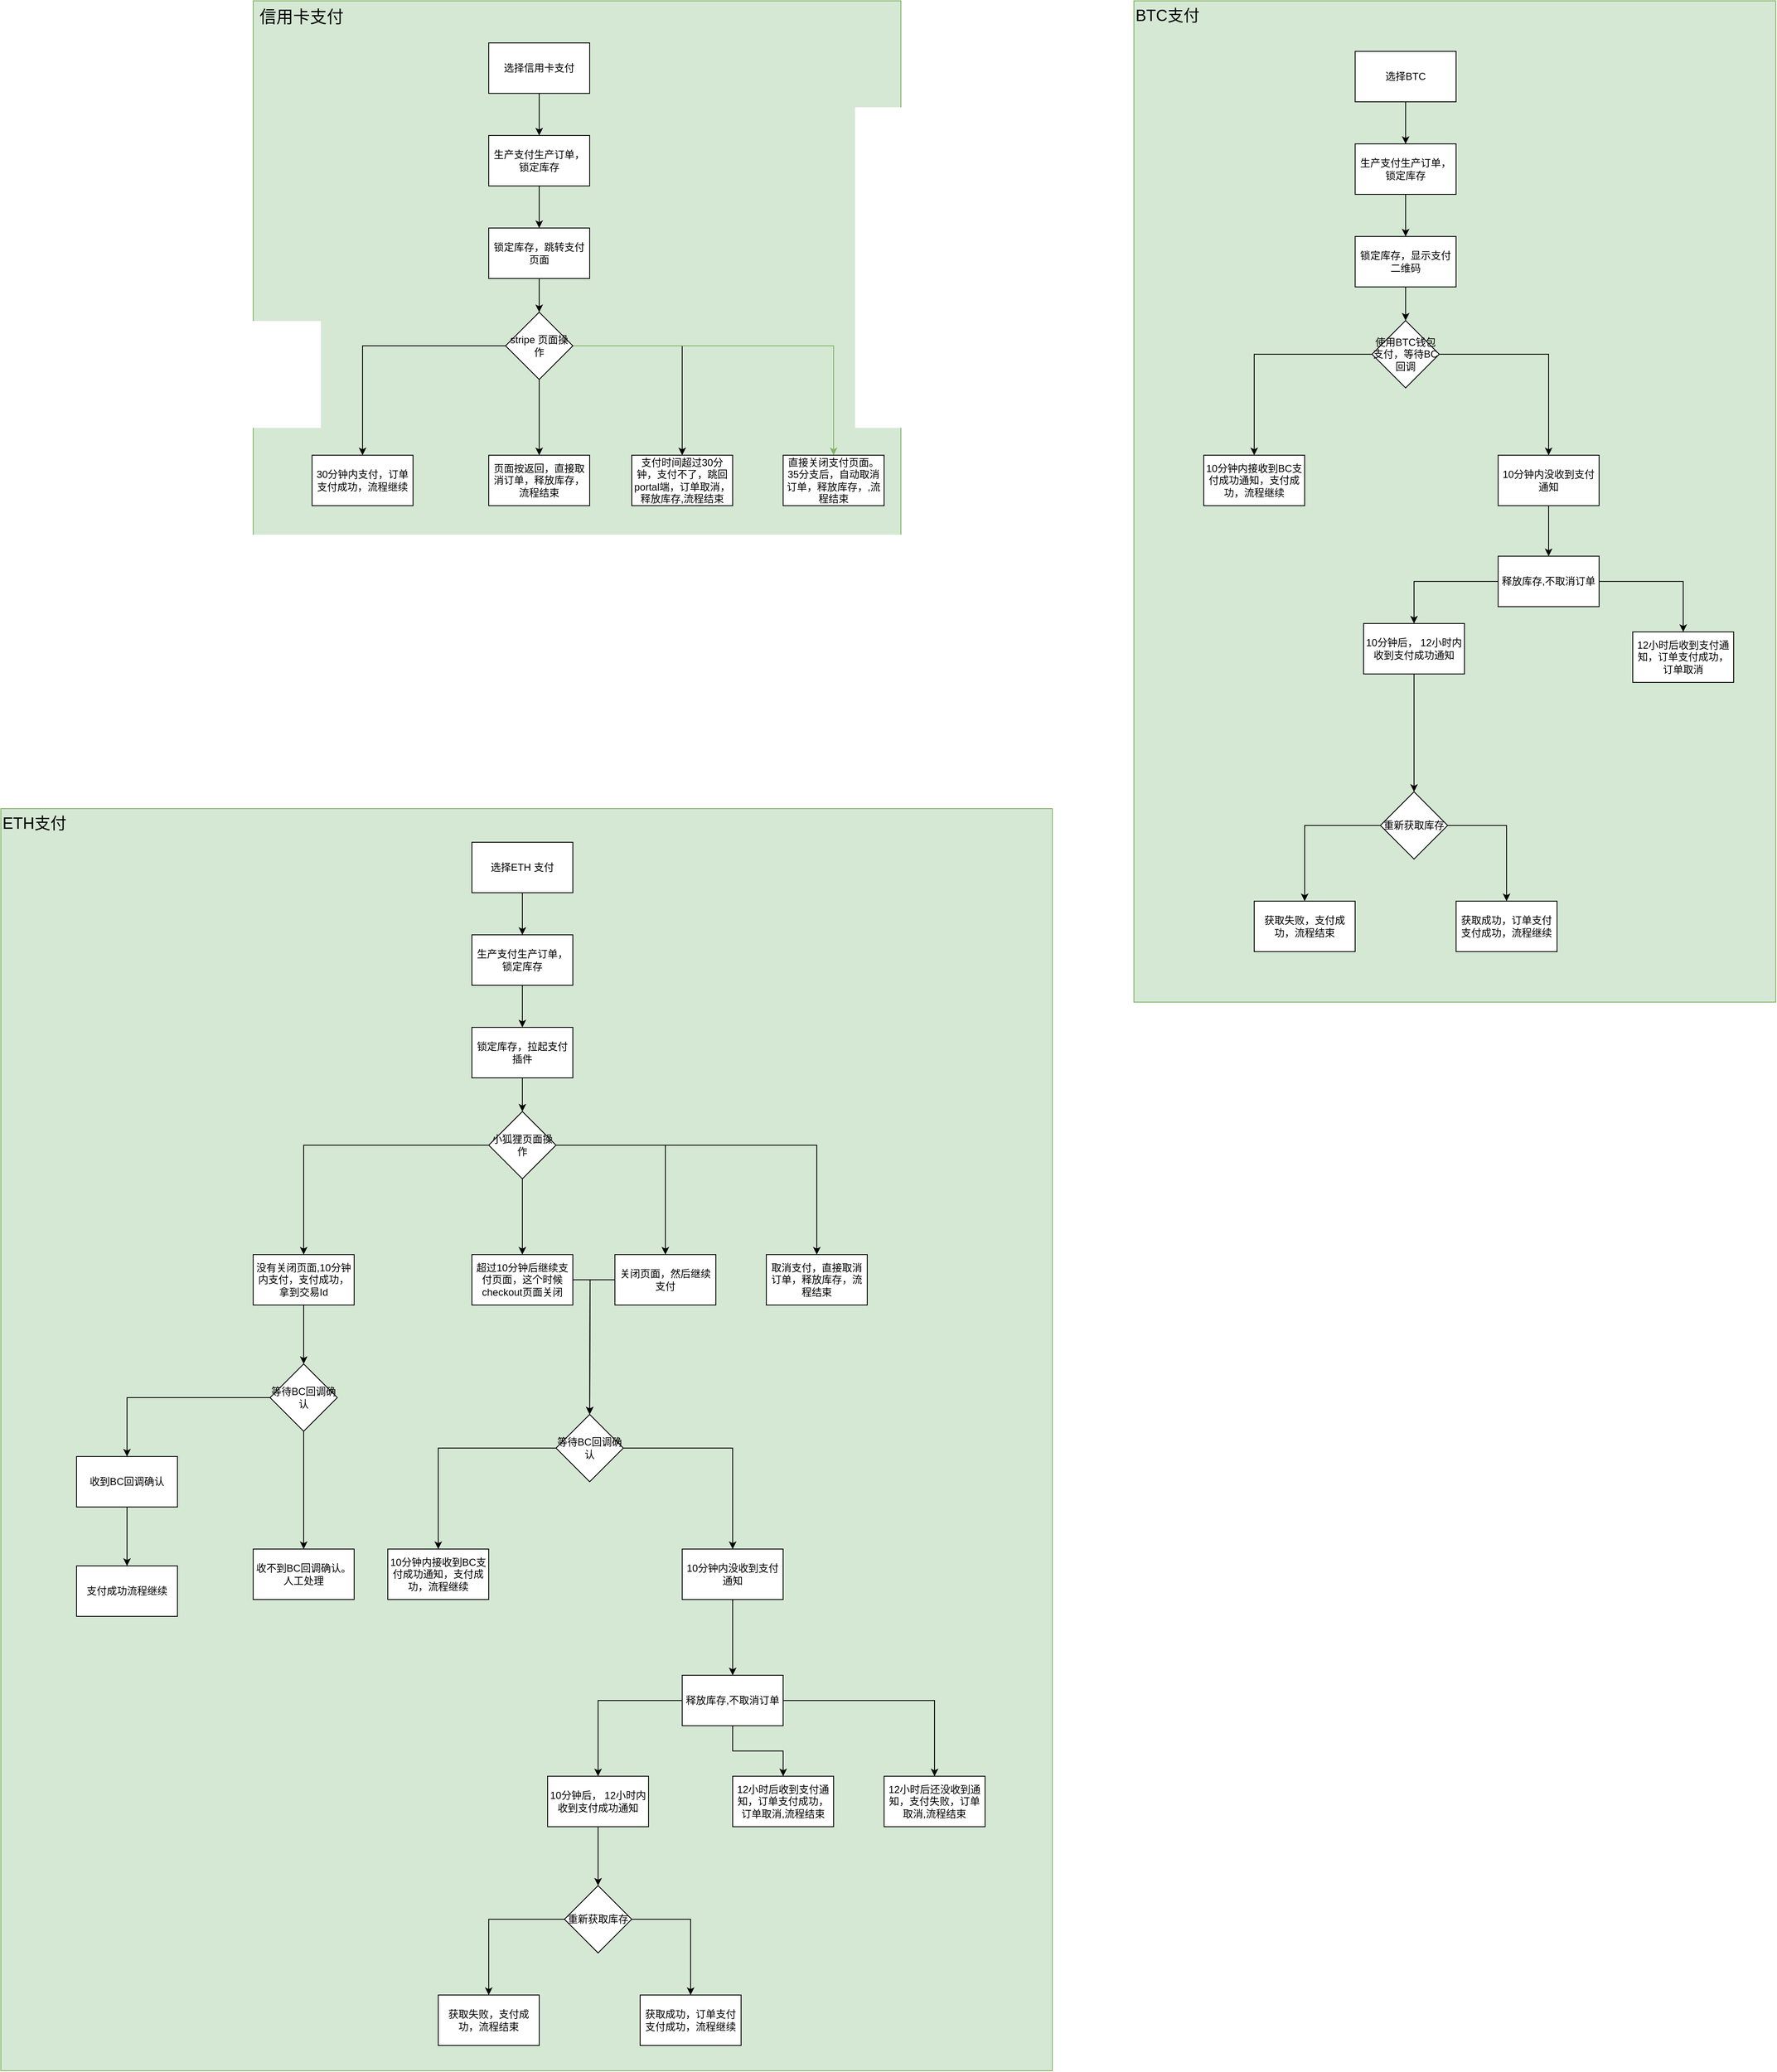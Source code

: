 <mxfile version="21.5.0" type="github">
  <diagram name="第 1 页" id="4hqYP0B252HtBNRxJk2e">
    <mxGraphModel dx="2876" dy="1083" grid="1" gridSize="10" guides="1" tooltips="1" connect="1" arrows="1" fold="1" page="1" pageScale="1" pageWidth="827" pageHeight="1169" math="0" shadow="0">
      <root>
        <mxCell id="0" />
        <mxCell id="1" parent="0" />
        <mxCell id="RGyL6IArfp-9qFB2Pa75-198" value="&lt;font style=&quot;font-size: 19px;&quot;&gt;ETH支付&lt;/font&gt;" style="rounded=0;whiteSpace=wrap;html=1;fillColor=#d5e8d4;strokeColor=#82b366;verticalAlign=top;align=left;" vertex="1" parent="1">
          <mxGeometry x="-520" y="1120" width="1250" height="1500" as="geometry" />
        </mxCell>
        <mxCell id="RGyL6IArfp-9qFB2Pa75-197" value="&lt;font style=&quot;font-size: 19px;&quot;&gt;BTC支付&lt;/font&gt;" style="rounded=0;whiteSpace=wrap;html=1;fillColor=#d5e8d4;strokeColor=#82b366;verticalAlign=top;align=left;" vertex="1" parent="1">
          <mxGeometry x="827" y="160" width="763" height="1190" as="geometry" />
        </mxCell>
        <mxCell id="RGyL6IArfp-9qFB2Pa75-195" value="&lt;font style=&quot;font-size: 20px;&quot;&gt;&amp;nbsp;信用卡支付&lt;/font&gt;" style="rounded=0;whiteSpace=wrap;html=1;fillColor=#d5e8d4;strokeColor=#82b366;verticalAlign=top;align=left;" vertex="1" parent="1">
          <mxGeometry x="-220" y="160" width="770" height="640" as="geometry" />
        </mxCell>
        <mxCell id="RGyL6IArfp-9qFB2Pa75-6" style="edgeStyle=orthogonalEdgeStyle;rounded=0;orthogonalLoop=1;jettySize=auto;html=1;entryX=0.5;entryY=0;entryDx=0;entryDy=0;" edge="1" parent="1" source="RGyL6IArfp-9qFB2Pa75-2" target="RGyL6IArfp-9qFB2Pa75-5">
          <mxGeometry relative="1" as="geometry" />
        </mxCell>
        <mxCell id="RGyL6IArfp-9qFB2Pa75-2" value="生产支付生产订单，锁定库存" style="rounded=0;whiteSpace=wrap;html=1;" vertex="1" parent="1">
          <mxGeometry x="60" y="320" width="120" height="60" as="geometry" />
        </mxCell>
        <mxCell id="RGyL6IArfp-9qFB2Pa75-4" style="edgeStyle=orthogonalEdgeStyle;rounded=0;orthogonalLoop=1;jettySize=auto;html=1;" edge="1" parent="1" source="RGyL6IArfp-9qFB2Pa75-3" target="RGyL6IArfp-9qFB2Pa75-2">
          <mxGeometry relative="1" as="geometry" />
        </mxCell>
        <mxCell id="RGyL6IArfp-9qFB2Pa75-3" value="选择信用卡支付" style="rounded=0;whiteSpace=wrap;html=1;" vertex="1" parent="1">
          <mxGeometry x="60" y="210" width="120" height="60" as="geometry" />
        </mxCell>
        <mxCell id="RGyL6IArfp-9qFB2Pa75-8" style="edgeStyle=orthogonalEdgeStyle;rounded=0;orthogonalLoop=1;jettySize=auto;html=1;entryX=0.5;entryY=0;entryDx=0;entryDy=0;" edge="1" parent="1" source="RGyL6IArfp-9qFB2Pa75-5" target="RGyL6IArfp-9qFB2Pa75-7">
          <mxGeometry relative="1" as="geometry" />
        </mxCell>
        <mxCell id="RGyL6IArfp-9qFB2Pa75-5" value="锁定库存，跳转支付页面" style="rounded=0;whiteSpace=wrap;html=1;" vertex="1" parent="1">
          <mxGeometry x="60" y="430" width="120" height="60" as="geometry" />
        </mxCell>
        <mxCell id="RGyL6IArfp-9qFB2Pa75-10" value="" style="edgeStyle=orthogonalEdgeStyle;rounded=0;orthogonalLoop=1;jettySize=auto;html=1;" edge="1" parent="1" source="RGyL6IArfp-9qFB2Pa75-7" target="RGyL6IArfp-9qFB2Pa75-9">
          <mxGeometry relative="1" as="geometry" />
        </mxCell>
        <mxCell id="RGyL6IArfp-9qFB2Pa75-12" value="" style="edgeStyle=orthogonalEdgeStyle;rounded=0;orthogonalLoop=1;jettySize=auto;html=1;" edge="1" parent="1" source="RGyL6IArfp-9qFB2Pa75-7" target="RGyL6IArfp-9qFB2Pa75-11">
          <mxGeometry relative="1" as="geometry" />
        </mxCell>
        <mxCell id="RGyL6IArfp-9qFB2Pa75-14" value="" style="edgeStyle=orthogonalEdgeStyle;rounded=0;orthogonalLoop=1;jettySize=auto;html=1;" edge="1" parent="1" source="RGyL6IArfp-9qFB2Pa75-7" target="RGyL6IArfp-9qFB2Pa75-13">
          <mxGeometry relative="1" as="geometry" />
        </mxCell>
        <mxCell id="RGyL6IArfp-9qFB2Pa75-16" value="" style="edgeStyle=orthogonalEdgeStyle;rounded=0;orthogonalLoop=1;jettySize=auto;html=1;fillColor=#d5e8d4;strokeColor=#82b366;" edge="1" parent="1" source="RGyL6IArfp-9qFB2Pa75-7" target="RGyL6IArfp-9qFB2Pa75-15">
          <mxGeometry relative="1" as="geometry" />
        </mxCell>
        <mxCell id="RGyL6IArfp-9qFB2Pa75-7" value="stripe 页面操作" style="rhombus;whiteSpace=wrap;html=1;" vertex="1" parent="1">
          <mxGeometry x="80" y="530" width="80" height="80" as="geometry" />
        </mxCell>
        <mxCell id="RGyL6IArfp-9qFB2Pa75-9" value="30分钟内支付，订单支付成功，流程继续" style="whiteSpace=wrap;html=1;" vertex="1" parent="1">
          <mxGeometry x="-150" y="700" width="120" height="60" as="geometry" />
        </mxCell>
        <mxCell id="RGyL6IArfp-9qFB2Pa75-11" value="页面按返回，直接取消订单，释放库存，流程结束" style="whiteSpace=wrap;html=1;" vertex="1" parent="1">
          <mxGeometry x="60" y="700" width="120" height="60" as="geometry" />
        </mxCell>
        <mxCell id="RGyL6IArfp-9qFB2Pa75-13" value="支付时间超过30分钟，支付不了，跳回portal端，订单取消，释放库存,流程结束" style="whiteSpace=wrap;html=1;" vertex="1" parent="1">
          <mxGeometry x="230" y="700" width="120" height="60" as="geometry" />
        </mxCell>
        <mxCell id="RGyL6IArfp-9qFB2Pa75-15" value="直接关闭支付页面。35分支后，自动取消订单，释放库存，,流程结束" style="whiteSpace=wrap;html=1;" vertex="1" parent="1">
          <mxGeometry x="410" y="700" width="120" height="60" as="geometry" />
        </mxCell>
        <mxCell id="RGyL6IArfp-9qFB2Pa75-29" style="edgeStyle=orthogonalEdgeStyle;rounded=0;orthogonalLoop=1;jettySize=auto;html=1;entryX=0.5;entryY=0;entryDx=0;entryDy=0;" edge="1" parent="1" source="RGyL6IArfp-9qFB2Pa75-30" target="RGyL6IArfp-9qFB2Pa75-34">
          <mxGeometry relative="1" as="geometry" />
        </mxCell>
        <mxCell id="RGyL6IArfp-9qFB2Pa75-30" value="生产支付生产订单，锁定库存" style="rounded=0;whiteSpace=wrap;html=1;" vertex="1" parent="1">
          <mxGeometry x="40" y="1270" width="120" height="60" as="geometry" />
        </mxCell>
        <mxCell id="RGyL6IArfp-9qFB2Pa75-31" style="edgeStyle=orthogonalEdgeStyle;rounded=0;orthogonalLoop=1;jettySize=auto;html=1;" edge="1" parent="1" source="RGyL6IArfp-9qFB2Pa75-32" target="RGyL6IArfp-9qFB2Pa75-30">
          <mxGeometry relative="1" as="geometry" />
        </mxCell>
        <mxCell id="RGyL6IArfp-9qFB2Pa75-32" value="选择ETH 支付" style="rounded=0;whiteSpace=wrap;html=1;" vertex="1" parent="1">
          <mxGeometry x="40" y="1160" width="120" height="60" as="geometry" />
        </mxCell>
        <mxCell id="RGyL6IArfp-9qFB2Pa75-33" style="edgeStyle=orthogonalEdgeStyle;rounded=0;orthogonalLoop=1;jettySize=auto;html=1;entryX=0.5;entryY=0;entryDx=0;entryDy=0;" edge="1" parent="1" source="RGyL6IArfp-9qFB2Pa75-34" target="RGyL6IArfp-9qFB2Pa75-39">
          <mxGeometry relative="1" as="geometry" />
        </mxCell>
        <mxCell id="RGyL6IArfp-9qFB2Pa75-34" value="锁定库存，拉起支付插件" style="rounded=0;whiteSpace=wrap;html=1;" vertex="1" parent="1">
          <mxGeometry x="40" y="1380" width="120" height="60" as="geometry" />
        </mxCell>
        <mxCell id="RGyL6IArfp-9qFB2Pa75-35" value="" style="edgeStyle=orthogonalEdgeStyle;rounded=0;orthogonalLoop=1;jettySize=auto;html=1;" edge="1" parent="1" source="RGyL6IArfp-9qFB2Pa75-39" target="RGyL6IArfp-9qFB2Pa75-40">
          <mxGeometry relative="1" as="geometry" />
        </mxCell>
        <mxCell id="RGyL6IArfp-9qFB2Pa75-36" value="" style="edgeStyle=orthogonalEdgeStyle;rounded=0;orthogonalLoop=1;jettySize=auto;html=1;" edge="1" parent="1" source="RGyL6IArfp-9qFB2Pa75-39" target="RGyL6IArfp-9qFB2Pa75-41">
          <mxGeometry relative="1" as="geometry" />
        </mxCell>
        <mxCell id="RGyL6IArfp-9qFB2Pa75-37" value="" style="edgeStyle=orthogonalEdgeStyle;rounded=0;orthogonalLoop=1;jettySize=auto;html=1;" edge="1" parent="1" source="RGyL6IArfp-9qFB2Pa75-39" target="RGyL6IArfp-9qFB2Pa75-42">
          <mxGeometry relative="1" as="geometry" />
        </mxCell>
        <mxCell id="RGyL6IArfp-9qFB2Pa75-38" value="" style="edgeStyle=orthogonalEdgeStyle;rounded=0;orthogonalLoop=1;jettySize=auto;html=1;" edge="1" parent="1" source="RGyL6IArfp-9qFB2Pa75-39" target="RGyL6IArfp-9qFB2Pa75-43">
          <mxGeometry relative="1" as="geometry" />
        </mxCell>
        <mxCell id="RGyL6IArfp-9qFB2Pa75-39" value="小狐狸页面操作" style="rhombus;whiteSpace=wrap;html=1;" vertex="1" parent="1">
          <mxGeometry x="60" y="1480" width="80" height="80" as="geometry" />
        </mxCell>
        <mxCell id="RGyL6IArfp-9qFB2Pa75-201" style="edgeStyle=orthogonalEdgeStyle;rounded=0;orthogonalLoop=1;jettySize=auto;html=1;" edge="1" parent="1" source="RGyL6IArfp-9qFB2Pa75-40" target="RGyL6IArfp-9qFB2Pa75-200">
          <mxGeometry relative="1" as="geometry" />
        </mxCell>
        <mxCell id="RGyL6IArfp-9qFB2Pa75-40" value="没有关闭页面,10分钟内支付，支付成功，拿到交易Id" style="whiteSpace=wrap;html=1;" vertex="1" parent="1">
          <mxGeometry x="-220" y="1650" width="120" height="60" as="geometry" />
        </mxCell>
        <mxCell id="RGyL6IArfp-9qFB2Pa75-100" value="" style="edgeStyle=orthogonalEdgeStyle;rounded=0;orthogonalLoop=1;jettySize=auto;html=1;" edge="1" parent="1" source="RGyL6IArfp-9qFB2Pa75-41">
          <mxGeometry relative="1" as="geometry">
            <mxPoint x="180" y="1840" as="targetPoint" />
          </mxGeometry>
        </mxCell>
        <mxCell id="RGyL6IArfp-9qFB2Pa75-41" value="超过10分钟后继续支付页面，这个时候checkout页面关闭" style="whiteSpace=wrap;html=1;" vertex="1" parent="1">
          <mxGeometry x="40" y="1650" width="120" height="60" as="geometry" />
        </mxCell>
        <mxCell id="RGyL6IArfp-9qFB2Pa75-102" style="edgeStyle=orthogonalEdgeStyle;rounded=0;orthogonalLoop=1;jettySize=auto;html=1;" edge="1" parent="1" source="RGyL6IArfp-9qFB2Pa75-42">
          <mxGeometry relative="1" as="geometry">
            <mxPoint x="180" y="1840" as="targetPoint" />
          </mxGeometry>
        </mxCell>
        <mxCell id="RGyL6IArfp-9qFB2Pa75-42" value="关闭页面，然后继续支付" style="whiteSpace=wrap;html=1;" vertex="1" parent="1">
          <mxGeometry x="210" y="1650" width="120" height="60" as="geometry" />
        </mxCell>
        <mxCell id="RGyL6IArfp-9qFB2Pa75-43" value="取消支付，直接取消订单，释放库存，流程结束" style="whiteSpace=wrap;html=1;" vertex="1" parent="1">
          <mxGeometry x="390" y="1650" width="120" height="60" as="geometry" />
        </mxCell>
        <mxCell id="RGyL6IArfp-9qFB2Pa75-112" value="" style="edgeStyle=orthogonalEdgeStyle;rounded=0;orthogonalLoop=1;jettySize=auto;html=1;" edge="1" parent="1" source="RGyL6IArfp-9qFB2Pa75-44" target="RGyL6IArfp-9qFB2Pa75-111">
          <mxGeometry relative="1" as="geometry" />
        </mxCell>
        <mxCell id="RGyL6IArfp-9qFB2Pa75-44" value="收到BC回调确认" style="whiteSpace=wrap;html=1;" vertex="1" parent="1">
          <mxGeometry x="-430" y="1890" width="120" height="60" as="geometry" />
        </mxCell>
        <mxCell id="RGyL6IArfp-9qFB2Pa75-60" style="edgeStyle=orthogonalEdgeStyle;rounded=0;orthogonalLoop=1;jettySize=auto;html=1;entryX=0.5;entryY=0;entryDx=0;entryDy=0;" edge="1" parent="1" source="RGyL6IArfp-9qFB2Pa75-61" target="RGyL6IArfp-9qFB2Pa75-65">
          <mxGeometry relative="1" as="geometry" />
        </mxCell>
        <mxCell id="RGyL6IArfp-9qFB2Pa75-61" value="生产支付生产订单，锁定库存" style="rounded=0;whiteSpace=wrap;html=1;" vertex="1" parent="1">
          <mxGeometry x="1090" y="330" width="120" height="60" as="geometry" />
        </mxCell>
        <mxCell id="RGyL6IArfp-9qFB2Pa75-62" style="edgeStyle=orthogonalEdgeStyle;rounded=0;orthogonalLoop=1;jettySize=auto;html=1;" edge="1" parent="1" source="RGyL6IArfp-9qFB2Pa75-63" target="RGyL6IArfp-9qFB2Pa75-61">
          <mxGeometry relative="1" as="geometry" />
        </mxCell>
        <mxCell id="RGyL6IArfp-9qFB2Pa75-63" value="选择BTC" style="rounded=0;whiteSpace=wrap;html=1;" vertex="1" parent="1">
          <mxGeometry x="1090" y="220" width="120" height="60" as="geometry" />
        </mxCell>
        <mxCell id="RGyL6IArfp-9qFB2Pa75-64" style="edgeStyle=orthogonalEdgeStyle;rounded=0;orthogonalLoop=1;jettySize=auto;html=1;entryX=0.5;entryY=0;entryDx=0;entryDy=0;" edge="1" parent="1" source="RGyL6IArfp-9qFB2Pa75-65" target="RGyL6IArfp-9qFB2Pa75-70">
          <mxGeometry relative="1" as="geometry" />
        </mxCell>
        <mxCell id="RGyL6IArfp-9qFB2Pa75-65" value="锁定库存，显示支付二维码" style="rounded=0;whiteSpace=wrap;html=1;" vertex="1" parent="1">
          <mxGeometry x="1090" y="440" width="120" height="60" as="geometry" />
        </mxCell>
        <mxCell id="RGyL6IArfp-9qFB2Pa75-80" value="" style="edgeStyle=orthogonalEdgeStyle;rounded=0;orthogonalLoop=1;jettySize=auto;html=1;" edge="1" parent="1" source="RGyL6IArfp-9qFB2Pa75-70" target="RGyL6IArfp-9qFB2Pa75-79">
          <mxGeometry relative="1" as="geometry" />
        </mxCell>
        <mxCell id="RGyL6IArfp-9qFB2Pa75-82" value="" style="edgeStyle=orthogonalEdgeStyle;rounded=0;orthogonalLoop=1;jettySize=auto;html=1;" edge="1" parent="1" source="RGyL6IArfp-9qFB2Pa75-70" target="RGyL6IArfp-9qFB2Pa75-81">
          <mxGeometry relative="1" as="geometry" />
        </mxCell>
        <mxCell id="RGyL6IArfp-9qFB2Pa75-70" value="使用BTC钱包支付，等待BC回调" style="rhombus;whiteSpace=wrap;html=1;" vertex="1" parent="1">
          <mxGeometry x="1110" y="540" width="80" height="80" as="geometry" />
        </mxCell>
        <mxCell id="RGyL6IArfp-9qFB2Pa75-79" value="10分钟内接收到BC支付成功通知，支付成功，流程继续" style="whiteSpace=wrap;html=1;" vertex="1" parent="1">
          <mxGeometry x="910" y="700" width="120" height="60" as="geometry" />
        </mxCell>
        <mxCell id="RGyL6IArfp-9qFB2Pa75-84" value="" style="edgeStyle=orthogonalEdgeStyle;rounded=0;orthogonalLoop=1;jettySize=auto;html=1;" edge="1" parent="1" source="RGyL6IArfp-9qFB2Pa75-81" target="RGyL6IArfp-9qFB2Pa75-83">
          <mxGeometry relative="1" as="geometry" />
        </mxCell>
        <mxCell id="RGyL6IArfp-9qFB2Pa75-81" value="10分钟内没收到支付通知" style="whiteSpace=wrap;html=1;" vertex="1" parent="1">
          <mxGeometry x="1260" y="700" width="120" height="60" as="geometry" />
        </mxCell>
        <mxCell id="RGyL6IArfp-9qFB2Pa75-86" value="" style="edgeStyle=orthogonalEdgeStyle;rounded=0;orthogonalLoop=1;jettySize=auto;html=1;" edge="1" parent="1" source="RGyL6IArfp-9qFB2Pa75-83" target="RGyL6IArfp-9qFB2Pa75-85">
          <mxGeometry relative="1" as="geometry" />
        </mxCell>
        <mxCell id="RGyL6IArfp-9qFB2Pa75-88" value="" style="edgeStyle=orthogonalEdgeStyle;rounded=0;orthogonalLoop=1;jettySize=auto;html=1;" edge="1" parent="1" source="RGyL6IArfp-9qFB2Pa75-83" target="RGyL6IArfp-9qFB2Pa75-87">
          <mxGeometry relative="1" as="geometry" />
        </mxCell>
        <mxCell id="RGyL6IArfp-9qFB2Pa75-83" value="释放库存,不取消订单" style="whiteSpace=wrap;html=1;" vertex="1" parent="1">
          <mxGeometry x="1260" y="820" width="120" height="60" as="geometry" />
        </mxCell>
        <mxCell id="RGyL6IArfp-9qFB2Pa75-92" value="" style="edgeStyle=orthogonalEdgeStyle;rounded=0;orthogonalLoop=1;jettySize=auto;html=1;" edge="1" parent="1" source="RGyL6IArfp-9qFB2Pa75-85" target="RGyL6IArfp-9qFB2Pa75-91">
          <mxGeometry relative="1" as="geometry" />
        </mxCell>
        <mxCell id="RGyL6IArfp-9qFB2Pa75-85" value="10分钟后， 12小时内收到支付成功通知" style="whiteSpace=wrap;html=1;" vertex="1" parent="1">
          <mxGeometry x="1100" y="900" width="120" height="60" as="geometry" />
        </mxCell>
        <mxCell id="RGyL6IArfp-9qFB2Pa75-87" value="12小时后收到支付通知，订单支付成功，订单取消" style="whiteSpace=wrap;html=1;" vertex="1" parent="1">
          <mxGeometry x="1420" y="910" width="120" height="60" as="geometry" />
        </mxCell>
        <mxCell id="RGyL6IArfp-9qFB2Pa75-94" value="" style="edgeStyle=orthogonalEdgeStyle;rounded=0;orthogonalLoop=1;jettySize=auto;html=1;" edge="1" parent="1" source="RGyL6IArfp-9qFB2Pa75-91" target="RGyL6IArfp-9qFB2Pa75-93">
          <mxGeometry relative="1" as="geometry" />
        </mxCell>
        <mxCell id="RGyL6IArfp-9qFB2Pa75-98" value="" style="edgeStyle=orthogonalEdgeStyle;rounded=0;orthogonalLoop=1;jettySize=auto;html=1;" edge="1" parent="1" source="RGyL6IArfp-9qFB2Pa75-91" target="RGyL6IArfp-9qFB2Pa75-97">
          <mxGeometry relative="1" as="geometry" />
        </mxCell>
        <mxCell id="RGyL6IArfp-9qFB2Pa75-91" value="重新获取库存" style="rhombus;whiteSpace=wrap;html=1;" vertex="1" parent="1">
          <mxGeometry x="1120" y="1100" width="80" height="80" as="geometry" />
        </mxCell>
        <mxCell id="RGyL6IArfp-9qFB2Pa75-93" value="获取成功，订单支付支付成功，流程继续" style="whiteSpace=wrap;html=1;" vertex="1" parent="1">
          <mxGeometry x="1210" y="1230" width="120" height="60" as="geometry" />
        </mxCell>
        <mxCell id="RGyL6IArfp-9qFB2Pa75-97" value="获取失败，支付成功，流程结束" style="whiteSpace=wrap;html=1;" vertex="1" parent="1">
          <mxGeometry x="970" y="1230" width="120" height="60" as="geometry" />
        </mxCell>
        <mxCell id="RGyL6IArfp-9qFB2Pa75-111" value="支付成功流程继续" style="whiteSpace=wrap;html=1;" vertex="1" parent="1">
          <mxGeometry x="-430" y="2020" width="120" height="60" as="geometry" />
        </mxCell>
        <mxCell id="RGyL6IArfp-9qFB2Pa75-173" value="" style="edgeStyle=orthogonalEdgeStyle;rounded=0;orthogonalLoop=1;jettySize=auto;html=1;" edge="1" parent="1" source="RGyL6IArfp-9qFB2Pa75-175" target="RGyL6IArfp-9qFB2Pa75-176">
          <mxGeometry relative="1" as="geometry" />
        </mxCell>
        <mxCell id="RGyL6IArfp-9qFB2Pa75-174" value="" style="edgeStyle=orthogonalEdgeStyle;rounded=0;orthogonalLoop=1;jettySize=auto;html=1;" edge="1" parent="1" source="RGyL6IArfp-9qFB2Pa75-175" target="RGyL6IArfp-9qFB2Pa75-178">
          <mxGeometry relative="1" as="geometry" />
        </mxCell>
        <mxCell id="RGyL6IArfp-9qFB2Pa75-175" value="等待BC回调确认" style="rhombus;whiteSpace=wrap;html=1;" vertex="1" parent="1">
          <mxGeometry x="140" y="1840" width="80" height="80" as="geometry" />
        </mxCell>
        <mxCell id="RGyL6IArfp-9qFB2Pa75-176" value="10分钟内接收到BC支付成功通知，支付成功，流程继续" style="whiteSpace=wrap;html=1;" vertex="1" parent="1">
          <mxGeometry x="-60" y="2000" width="120" height="60" as="geometry" />
        </mxCell>
        <mxCell id="RGyL6IArfp-9qFB2Pa75-177" value="" style="edgeStyle=orthogonalEdgeStyle;rounded=0;orthogonalLoop=1;jettySize=auto;html=1;" edge="1" parent="1" source="RGyL6IArfp-9qFB2Pa75-178" target="RGyL6IArfp-9qFB2Pa75-181">
          <mxGeometry relative="1" as="geometry" />
        </mxCell>
        <mxCell id="RGyL6IArfp-9qFB2Pa75-178" value="10分钟内没收到支付通知" style="whiteSpace=wrap;html=1;" vertex="1" parent="1">
          <mxGeometry x="290" y="2000" width="120" height="60" as="geometry" />
        </mxCell>
        <mxCell id="RGyL6IArfp-9qFB2Pa75-179" value="" style="edgeStyle=orthogonalEdgeStyle;rounded=0;orthogonalLoop=1;jettySize=auto;html=1;" edge="1" parent="1" source="RGyL6IArfp-9qFB2Pa75-181" target="RGyL6IArfp-9qFB2Pa75-183">
          <mxGeometry relative="1" as="geometry" />
        </mxCell>
        <mxCell id="RGyL6IArfp-9qFB2Pa75-180" value="" style="edgeStyle=orthogonalEdgeStyle;rounded=0;orthogonalLoop=1;jettySize=auto;html=1;" edge="1" parent="1" source="RGyL6IArfp-9qFB2Pa75-181" target="RGyL6IArfp-9qFB2Pa75-184">
          <mxGeometry relative="1" as="geometry" />
        </mxCell>
        <mxCell id="RGyL6IArfp-9qFB2Pa75-194" value="" style="edgeStyle=orthogonalEdgeStyle;rounded=0;orthogonalLoop=1;jettySize=auto;html=1;" edge="1" parent="1" source="RGyL6IArfp-9qFB2Pa75-181" target="RGyL6IArfp-9qFB2Pa75-193">
          <mxGeometry relative="1" as="geometry" />
        </mxCell>
        <mxCell id="RGyL6IArfp-9qFB2Pa75-181" value="释放库存,不取消订单" style="whiteSpace=wrap;html=1;" vertex="1" parent="1">
          <mxGeometry x="290" y="2150" width="120" height="60" as="geometry" />
        </mxCell>
        <mxCell id="RGyL6IArfp-9qFB2Pa75-182" value="" style="edgeStyle=orthogonalEdgeStyle;rounded=0;orthogonalLoop=1;jettySize=auto;html=1;" edge="1" parent="1" source="RGyL6IArfp-9qFB2Pa75-183" target="RGyL6IArfp-9qFB2Pa75-187">
          <mxGeometry relative="1" as="geometry" />
        </mxCell>
        <mxCell id="RGyL6IArfp-9qFB2Pa75-183" value="10分钟后， 12小时内收到支付成功通知" style="whiteSpace=wrap;html=1;" vertex="1" parent="1">
          <mxGeometry x="130" y="2270" width="120" height="60" as="geometry" />
        </mxCell>
        <mxCell id="RGyL6IArfp-9qFB2Pa75-184" value="12小时后收到支付通知，订单支付成功，订单取消,流程结束" style="whiteSpace=wrap;html=1;" vertex="1" parent="1">
          <mxGeometry x="350" y="2270" width="120" height="60" as="geometry" />
        </mxCell>
        <mxCell id="RGyL6IArfp-9qFB2Pa75-185" value="" style="edgeStyle=orthogonalEdgeStyle;rounded=0;orthogonalLoop=1;jettySize=auto;html=1;" edge="1" parent="1" source="RGyL6IArfp-9qFB2Pa75-187" target="RGyL6IArfp-9qFB2Pa75-188">
          <mxGeometry relative="1" as="geometry" />
        </mxCell>
        <mxCell id="RGyL6IArfp-9qFB2Pa75-186" value="" style="edgeStyle=orthogonalEdgeStyle;rounded=0;orthogonalLoop=1;jettySize=auto;html=1;" edge="1" parent="1" source="RGyL6IArfp-9qFB2Pa75-187" target="RGyL6IArfp-9qFB2Pa75-189">
          <mxGeometry relative="1" as="geometry" />
        </mxCell>
        <mxCell id="RGyL6IArfp-9qFB2Pa75-187" value="重新获取库存" style="rhombus;whiteSpace=wrap;html=1;" vertex="1" parent="1">
          <mxGeometry x="150" y="2400" width="80" height="80" as="geometry" />
        </mxCell>
        <mxCell id="RGyL6IArfp-9qFB2Pa75-188" value="获取成功，订单支付支付成功，流程继续" style="whiteSpace=wrap;html=1;" vertex="1" parent="1">
          <mxGeometry x="240" y="2530" width="120" height="60" as="geometry" />
        </mxCell>
        <mxCell id="RGyL6IArfp-9qFB2Pa75-189" value="获取失败，支付成功，流程结束" style="whiteSpace=wrap;html=1;" vertex="1" parent="1">
          <mxGeometry y="2530" width="120" height="60" as="geometry" />
        </mxCell>
        <mxCell id="RGyL6IArfp-9qFB2Pa75-193" value="12小时后还没收到通知，支付失败，订单取消,流程结束" style="whiteSpace=wrap;html=1;" vertex="1" parent="1">
          <mxGeometry x="530" y="2270" width="120" height="60" as="geometry" />
        </mxCell>
        <mxCell id="RGyL6IArfp-9qFB2Pa75-203" style="edgeStyle=orthogonalEdgeStyle;rounded=0;orthogonalLoop=1;jettySize=auto;html=1;entryX=0.5;entryY=0;entryDx=0;entryDy=0;" edge="1" parent="1" source="RGyL6IArfp-9qFB2Pa75-200" target="RGyL6IArfp-9qFB2Pa75-44">
          <mxGeometry relative="1" as="geometry" />
        </mxCell>
        <mxCell id="RGyL6IArfp-9qFB2Pa75-205" value="" style="edgeStyle=orthogonalEdgeStyle;rounded=0;orthogonalLoop=1;jettySize=auto;html=1;" edge="1" parent="1" source="RGyL6IArfp-9qFB2Pa75-200" target="RGyL6IArfp-9qFB2Pa75-204">
          <mxGeometry relative="1" as="geometry" />
        </mxCell>
        <mxCell id="RGyL6IArfp-9qFB2Pa75-200" value="等待BC回调确认" style="rhombus;whiteSpace=wrap;html=1;" vertex="1" parent="1">
          <mxGeometry x="-200" y="1780" width="80" height="80" as="geometry" />
        </mxCell>
        <mxCell id="RGyL6IArfp-9qFB2Pa75-204" value="收不到BC回调确认。人工处理" style="whiteSpace=wrap;html=1;" vertex="1" parent="1">
          <mxGeometry x="-220" y="2000" width="120" height="60" as="geometry" />
        </mxCell>
      </root>
    </mxGraphModel>
  </diagram>
</mxfile>
